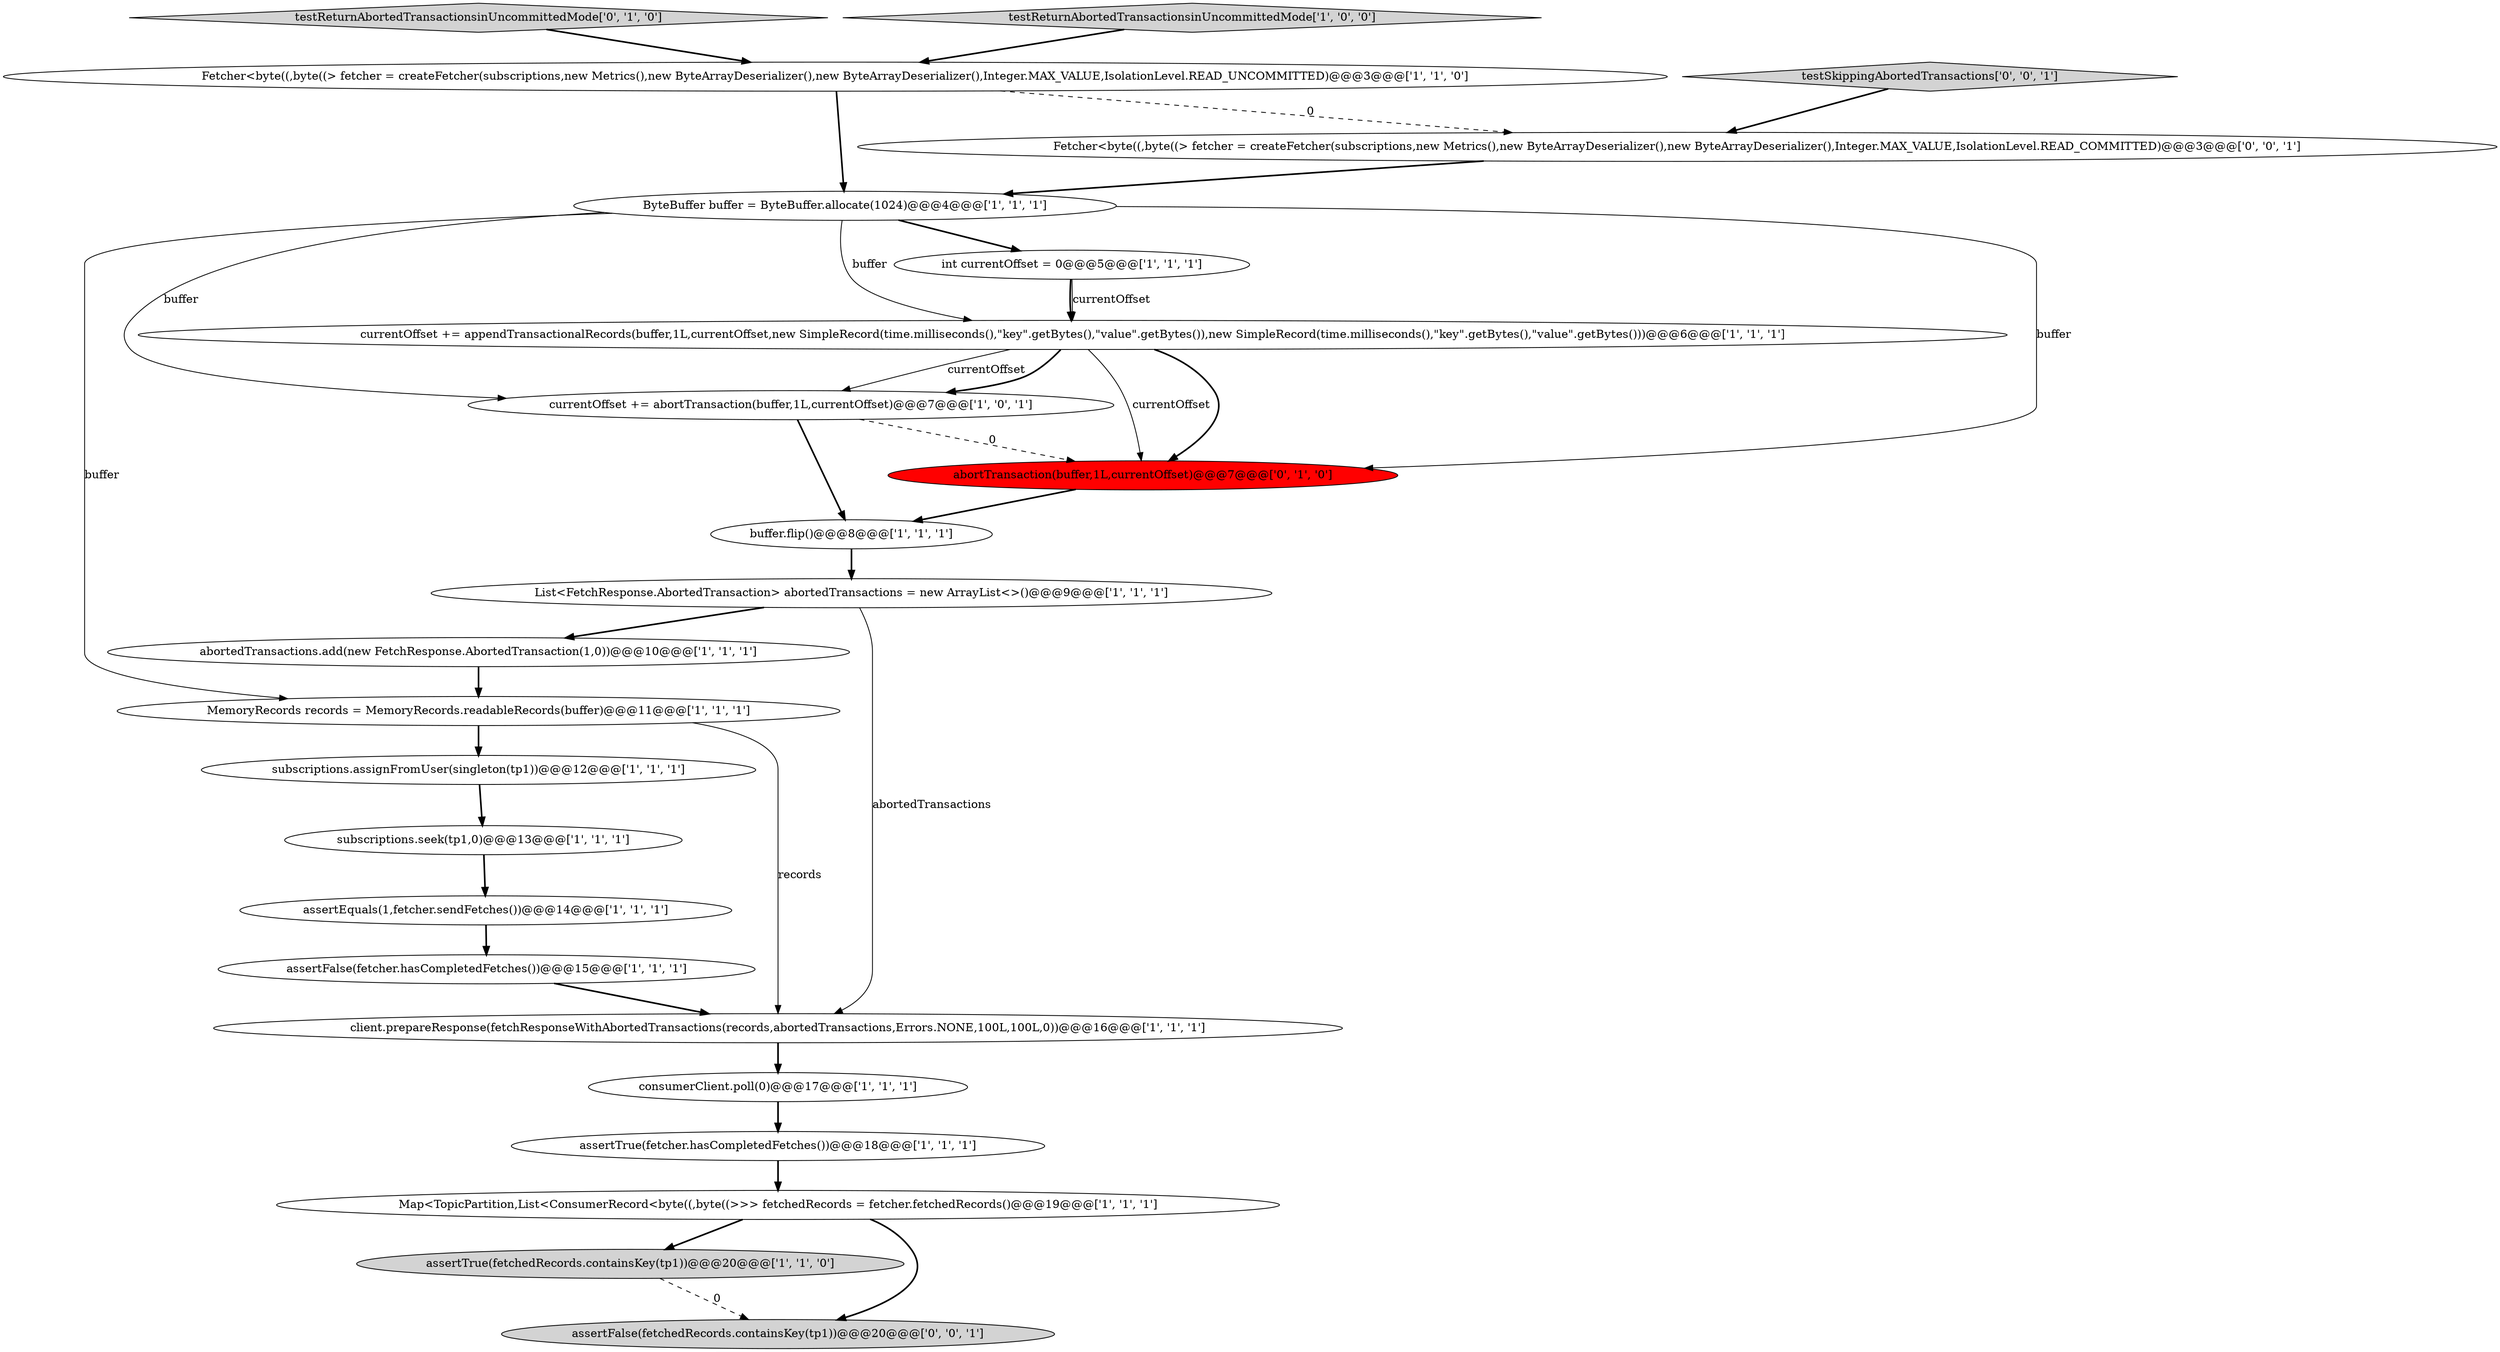digraph {
22 [style = filled, label = "Fetcher<byte((,byte((> fetcher = createFetcher(subscriptions,new Metrics(),new ByteArrayDeserializer(),new ByteArrayDeserializer(),Integer.MAX_VALUE,IsolationLevel.READ_COMMITTED)@@@3@@@['0', '0', '1']", fillcolor = white, shape = ellipse image = "AAA0AAABBB3BBB"];
2 [style = filled, label = "buffer.flip()@@@8@@@['1', '1', '1']", fillcolor = white, shape = ellipse image = "AAA0AAABBB1BBB"];
9 [style = filled, label = "assertFalse(fetcher.hasCompletedFetches())@@@15@@@['1', '1', '1']", fillcolor = white, shape = ellipse image = "AAA0AAABBB1BBB"];
7 [style = filled, label = "currentOffset += appendTransactionalRecords(buffer,1L,currentOffset,new SimpleRecord(time.milliseconds(),\"key\".getBytes(),\"value\".getBytes()),new SimpleRecord(time.milliseconds(),\"key\".getBytes(),\"value\".getBytes()))@@@6@@@['1', '1', '1']", fillcolor = white, shape = ellipse image = "AAA0AAABBB1BBB"];
21 [style = filled, label = "testSkippingAbortedTransactions['0', '0', '1']", fillcolor = lightgray, shape = diamond image = "AAA0AAABBB3BBB"];
15 [style = filled, label = "assertTrue(fetchedRecords.containsKey(tp1))@@@20@@@['1', '1', '0']", fillcolor = lightgray, shape = ellipse image = "AAA0AAABBB1BBB"];
14 [style = filled, label = "consumerClient.poll(0)@@@17@@@['1', '1', '1']", fillcolor = white, shape = ellipse image = "AAA0AAABBB1BBB"];
11 [style = filled, label = "MemoryRecords records = MemoryRecords.readableRecords(buffer)@@@11@@@['1', '1', '1']", fillcolor = white, shape = ellipse image = "AAA0AAABBB1BBB"];
3 [style = filled, label = "subscriptions.assignFromUser(singleton(tp1))@@@12@@@['1', '1', '1']", fillcolor = white, shape = ellipse image = "AAA0AAABBB1BBB"];
5 [style = filled, label = "Fetcher<byte((,byte((> fetcher = createFetcher(subscriptions,new Metrics(),new ByteArrayDeserializer(),new ByteArrayDeserializer(),Integer.MAX_VALUE,IsolationLevel.READ_UNCOMMITTED)@@@3@@@['1', '1', '0']", fillcolor = white, shape = ellipse image = "AAA0AAABBB1BBB"];
8 [style = filled, label = "assertTrue(fetcher.hasCompletedFetches())@@@18@@@['1', '1', '1']", fillcolor = white, shape = ellipse image = "AAA0AAABBB1BBB"];
18 [style = filled, label = "List<FetchResponse.AbortedTransaction> abortedTransactions = new ArrayList<>()@@@9@@@['1', '1', '1']", fillcolor = white, shape = ellipse image = "AAA0AAABBB1BBB"];
4 [style = filled, label = "abortedTransactions.add(new FetchResponse.AbortedTransaction(1,0))@@@10@@@['1', '1', '1']", fillcolor = white, shape = ellipse image = "AAA0AAABBB1BBB"];
10 [style = filled, label = "subscriptions.seek(tp1,0)@@@13@@@['1', '1', '1']", fillcolor = white, shape = ellipse image = "AAA0AAABBB1BBB"];
16 [style = filled, label = "int currentOffset = 0@@@5@@@['1', '1', '1']", fillcolor = white, shape = ellipse image = "AAA0AAABBB1BBB"];
0 [style = filled, label = "Map<TopicPartition,List<ConsumerRecord<byte((,byte((>>> fetchedRecords = fetcher.fetchedRecords()@@@19@@@['1', '1', '1']", fillcolor = white, shape = ellipse image = "AAA0AAABBB1BBB"];
23 [style = filled, label = "assertFalse(fetchedRecords.containsKey(tp1))@@@20@@@['0', '0', '1']", fillcolor = lightgray, shape = ellipse image = "AAA0AAABBB3BBB"];
17 [style = filled, label = "assertEquals(1,fetcher.sendFetches())@@@14@@@['1', '1', '1']", fillcolor = white, shape = ellipse image = "AAA0AAABBB1BBB"];
19 [style = filled, label = "abortTransaction(buffer,1L,currentOffset)@@@7@@@['0', '1', '0']", fillcolor = red, shape = ellipse image = "AAA1AAABBB2BBB"];
20 [style = filled, label = "testReturnAbortedTransactionsinUncommittedMode['0', '1', '0']", fillcolor = lightgray, shape = diamond image = "AAA0AAABBB2BBB"];
1 [style = filled, label = "ByteBuffer buffer = ByteBuffer.allocate(1024)@@@4@@@['1', '1', '1']", fillcolor = white, shape = ellipse image = "AAA0AAABBB1BBB"];
12 [style = filled, label = "testReturnAbortedTransactionsinUncommittedMode['1', '0', '0']", fillcolor = lightgray, shape = diamond image = "AAA0AAABBB1BBB"];
6 [style = filled, label = "currentOffset += abortTransaction(buffer,1L,currentOffset)@@@7@@@['1', '0', '1']", fillcolor = white, shape = ellipse image = "AAA0AAABBB1BBB"];
13 [style = filled, label = "client.prepareResponse(fetchResponseWithAbortedTransactions(records,abortedTransactions,Errors.NONE,100L,100L,0))@@@16@@@['1', '1', '1']", fillcolor = white, shape = ellipse image = "AAA0AAABBB1BBB"];
16->7 [style = solid, label="currentOffset"];
15->23 [style = dashed, label="0"];
12->5 [style = bold, label=""];
17->9 [style = bold, label=""];
16->7 [style = bold, label=""];
2->18 [style = bold, label=""];
10->17 [style = bold, label=""];
7->6 [style = solid, label="currentOffset"];
11->13 [style = solid, label="records"];
19->2 [style = bold, label=""];
0->15 [style = bold, label=""];
20->5 [style = bold, label=""];
6->2 [style = bold, label=""];
8->0 [style = bold, label=""];
3->10 [style = bold, label=""];
5->1 [style = bold, label=""];
1->6 [style = solid, label="buffer"];
1->11 [style = solid, label="buffer"];
0->23 [style = bold, label=""];
18->4 [style = bold, label=""];
11->3 [style = bold, label=""];
21->22 [style = bold, label=""];
1->16 [style = bold, label=""];
7->6 [style = bold, label=""];
1->7 [style = solid, label="buffer"];
6->19 [style = dashed, label="0"];
1->19 [style = solid, label="buffer"];
14->8 [style = bold, label=""];
22->1 [style = bold, label=""];
18->13 [style = solid, label="abortedTransactions"];
4->11 [style = bold, label=""];
7->19 [style = solid, label="currentOffset"];
7->19 [style = bold, label=""];
13->14 [style = bold, label=""];
9->13 [style = bold, label=""];
5->22 [style = dashed, label="0"];
}
